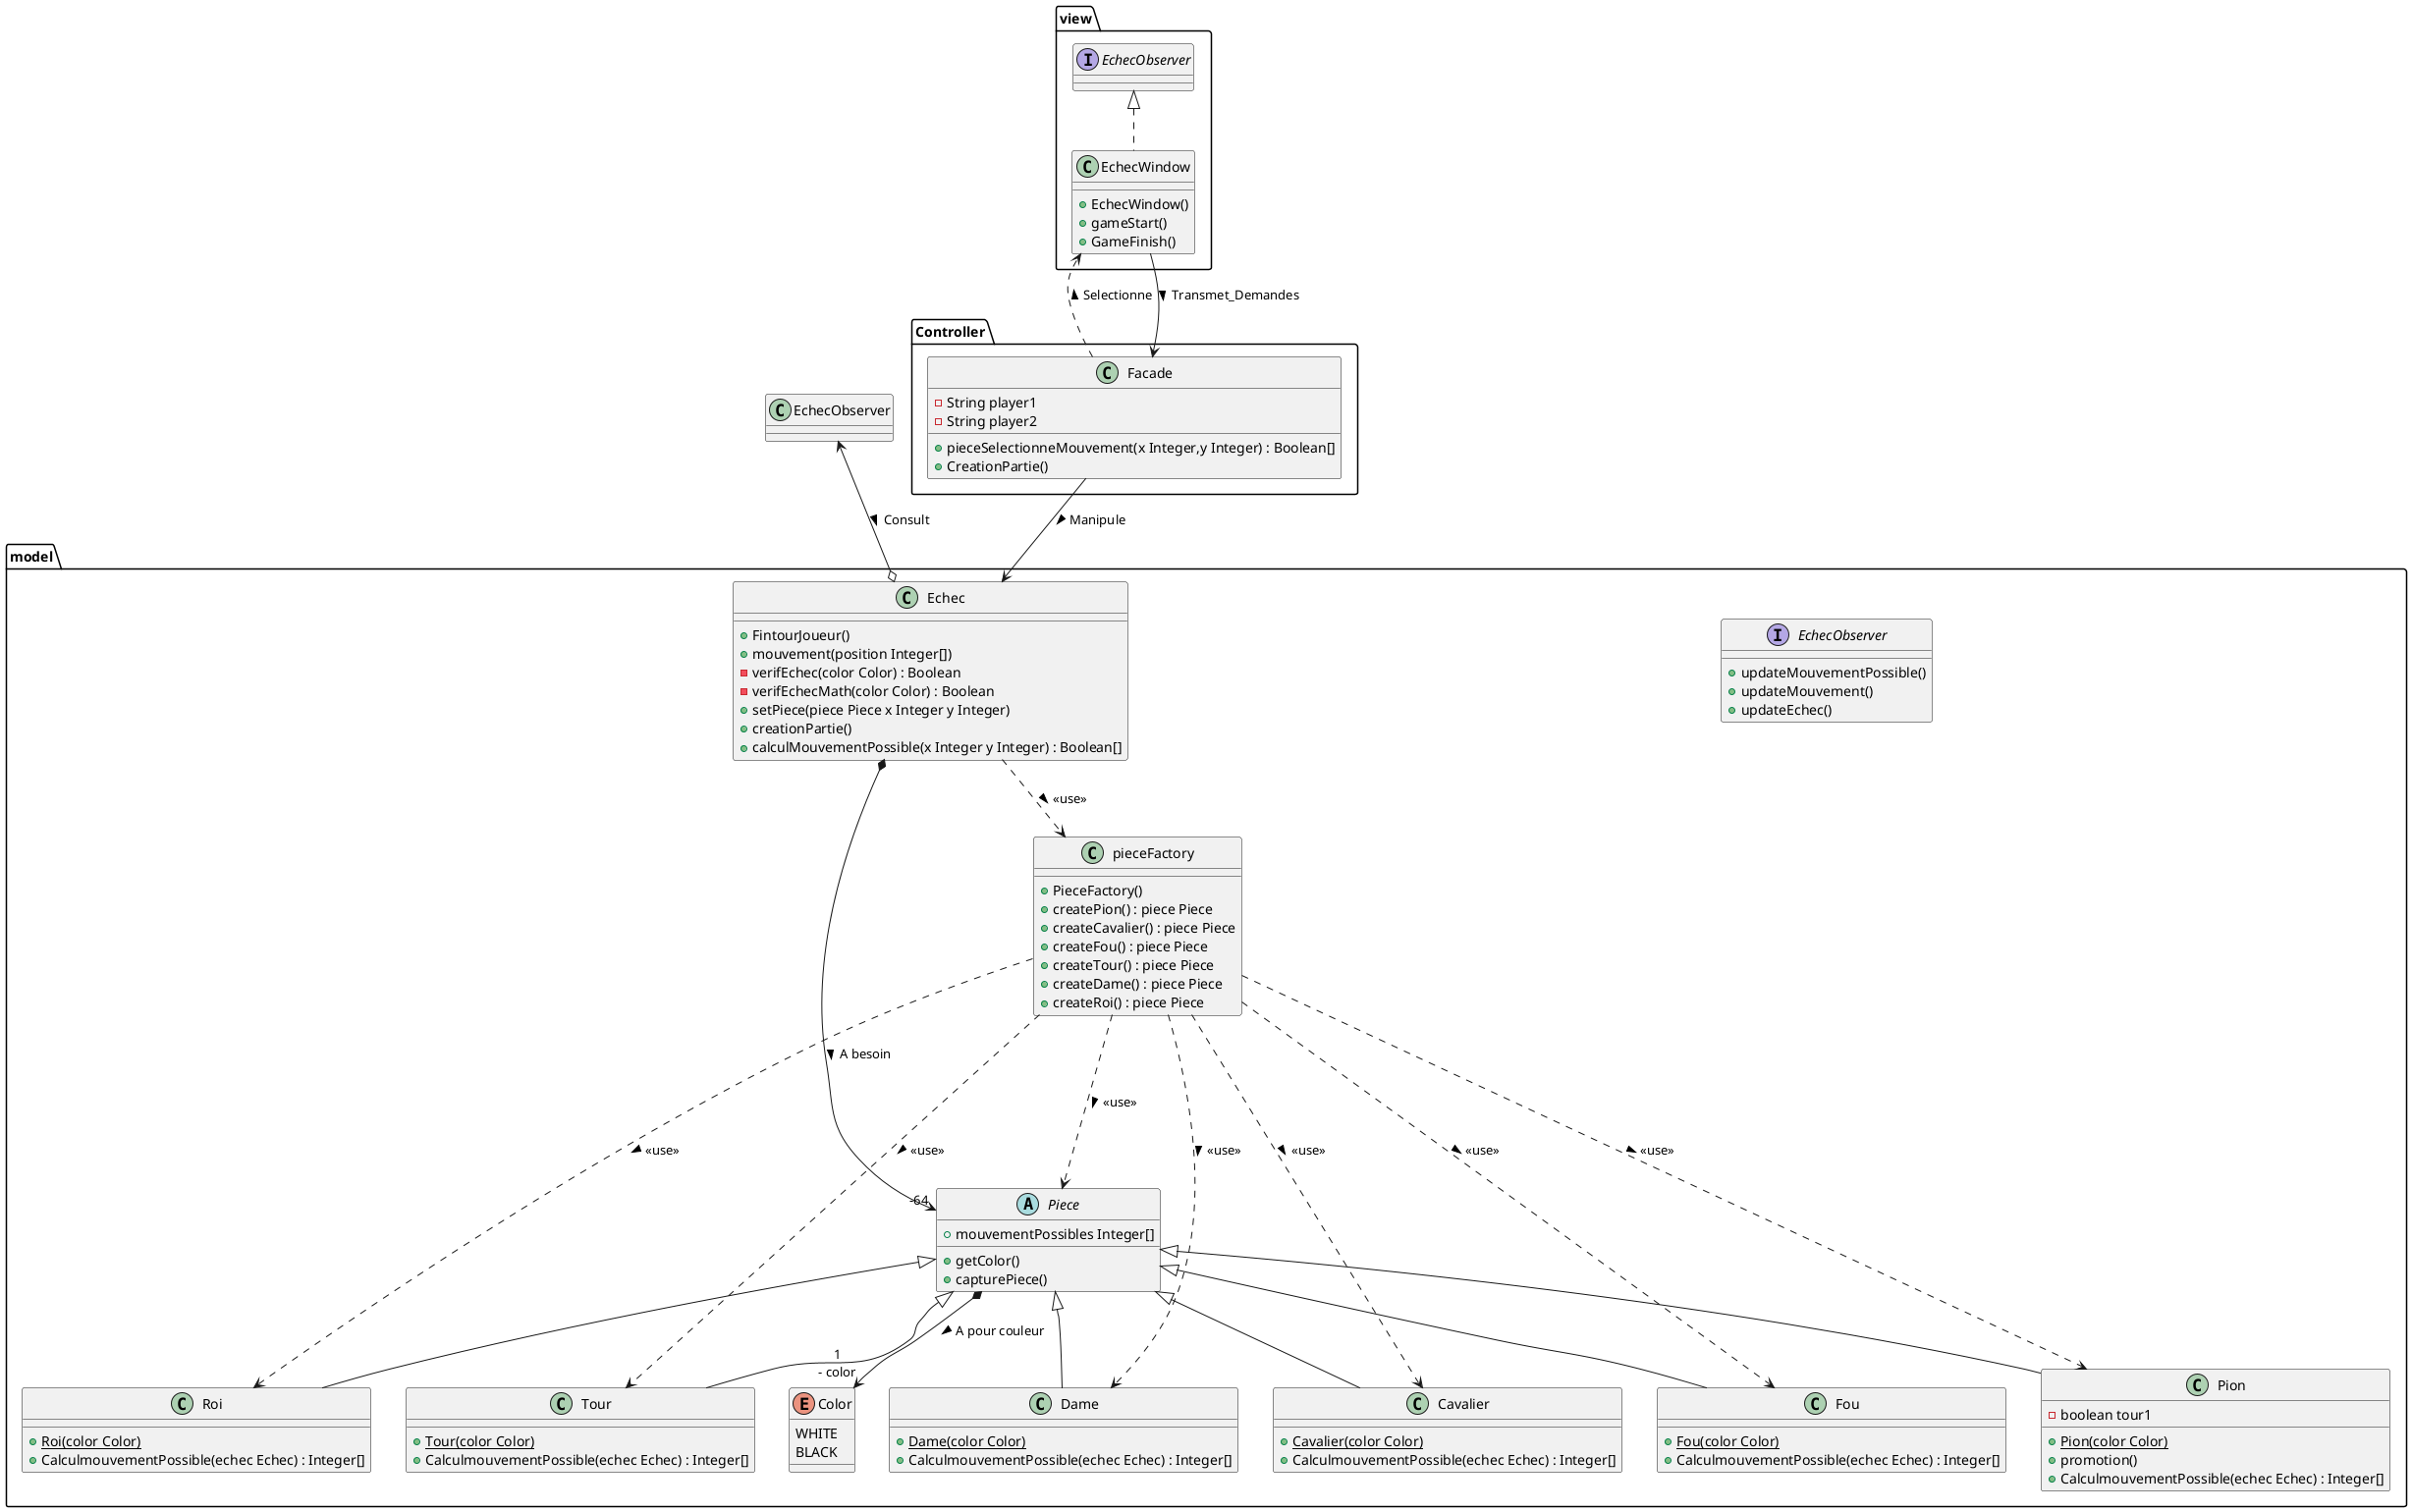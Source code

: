 @startuml
'https://plantuml.com/class-diagram


Package Controller
{
    class Facade
    {
        -String player1
        -String player2
        +pieceSelectionneMouvement(x Integer,y Integer) : Boolean[]
        +CreationPartie()
    }
}
Package model
{
    interface EchecObserver
    {
            +updateMouvementPossible()
            +updateMouvement()
            +updateEchec()
    }

    class Echec {
    +FintourJoueur()
    +mouvement(position Integer[])
    -verifEchec(color Color) : Boolean
    -verifEchecMath(color Color) : Boolean
    +setPiece(piece Piece x Integer y Integer)
    +creationPartie()
    +calculMouvementPossible(x Integer y Integer) : Boolean[]
    }
    class pieceFactory
    {
        +PieceFactory()
        +createPion() : piece Piece
        +createCavalier() : piece Piece
        +createFou() : piece Piece
        +createTour() : piece Piece
        +createDame() : piece Piece
        +createRoi() : piece Piece
    }
    abstract class Piece
    {
        +mouvementPossibles Integer[]
        +getColor()
        +capturePiece()
    }
    class Pion extends Piece
    {
        -boolean tour1
        +{static}Pion(color Color)
        +promotion()
        +CalculmouvementPossible(echec Echec) : Integer[]
    }
    class Cavalier extends Piece
    {
    +{static}Cavalier(color Color)
    +CalculmouvementPossible(echec Echec) : Integer[]
    }
    class Fou extends Piece
    {
    +{static}Fou(color Color)
    +CalculmouvementPossible(echec Echec) : Integer[]
    }
    class Tour extends Piece
    {
    +{static}Tour(color Color)
    +CalculmouvementPossible(echec Echec) : Integer[]
    }
    class Dame extends Piece
    {
    +{static}Dame(color Color)
    +CalculmouvementPossible(echec Echec) : Integer[]
    }
    class Roi extends Piece
    {
    +{static}Roi(color Color)
    +CalculmouvementPossible(echec Echec) : Integer[]
    }
    Enum Color
    {
        WHITE
        BLACK
    }
}
Package view{

    class EchecWindow implements EchecObserver
    {
     +EchecWindow()
     +gameStart()
     +GameFinish()
    }

}
Piece *--> "1\n- color" Color : > A pour couleur
Echec *--> "-64" Piece : > A besoin

Echec ..> pieceFactory : > <<use>>

pieceFactory ...> Piece : > <<use>>
pieceFactory ..> Roi : > <<use>>
pieceFactory ..> Pion : > <<use>>
pieceFactory ..> Cavalier : > <<use>>
pieceFactory ..> Fou : > <<use>>
pieceFactory ..> Dame : > <<use>>
pieceFactory ..> Tour : > <<use>>


EchecObserver <--o Echec : > Consult
Facade --> Echec : > Manipule
Facade ..> EchecWindow : > Selectionne
EchecWindow --> Facade : > Transmet_Demandes

@enduml